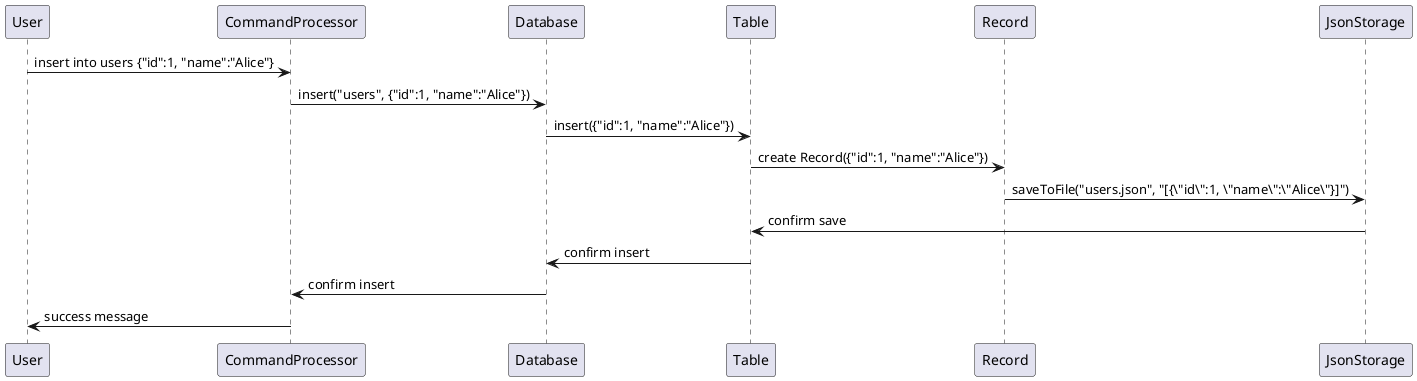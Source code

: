 @startuml
participant User
participant CommandProcessor
participant Database
participant Table
participant Record
participant JsonStorage

User -> CommandProcessor : insert into users {"id":1, "name":"Alice"}
CommandProcessor -> Database : insert("users", {"id":1, "name":"Alice"})
Database -> Table : insert({"id":1, "name":"Alice"})
Table -> Record : create Record({"id":1, "name":"Alice"})
Record -> JsonStorage : saveToFile("users.json", "[{\"id\":1, \"name\":\"Alice\"}]")

JsonStorage -> Table : confirm save
Table -> Database : confirm insert
Database -> CommandProcessor : confirm insert
CommandProcessor -> User : success message

@enduml
